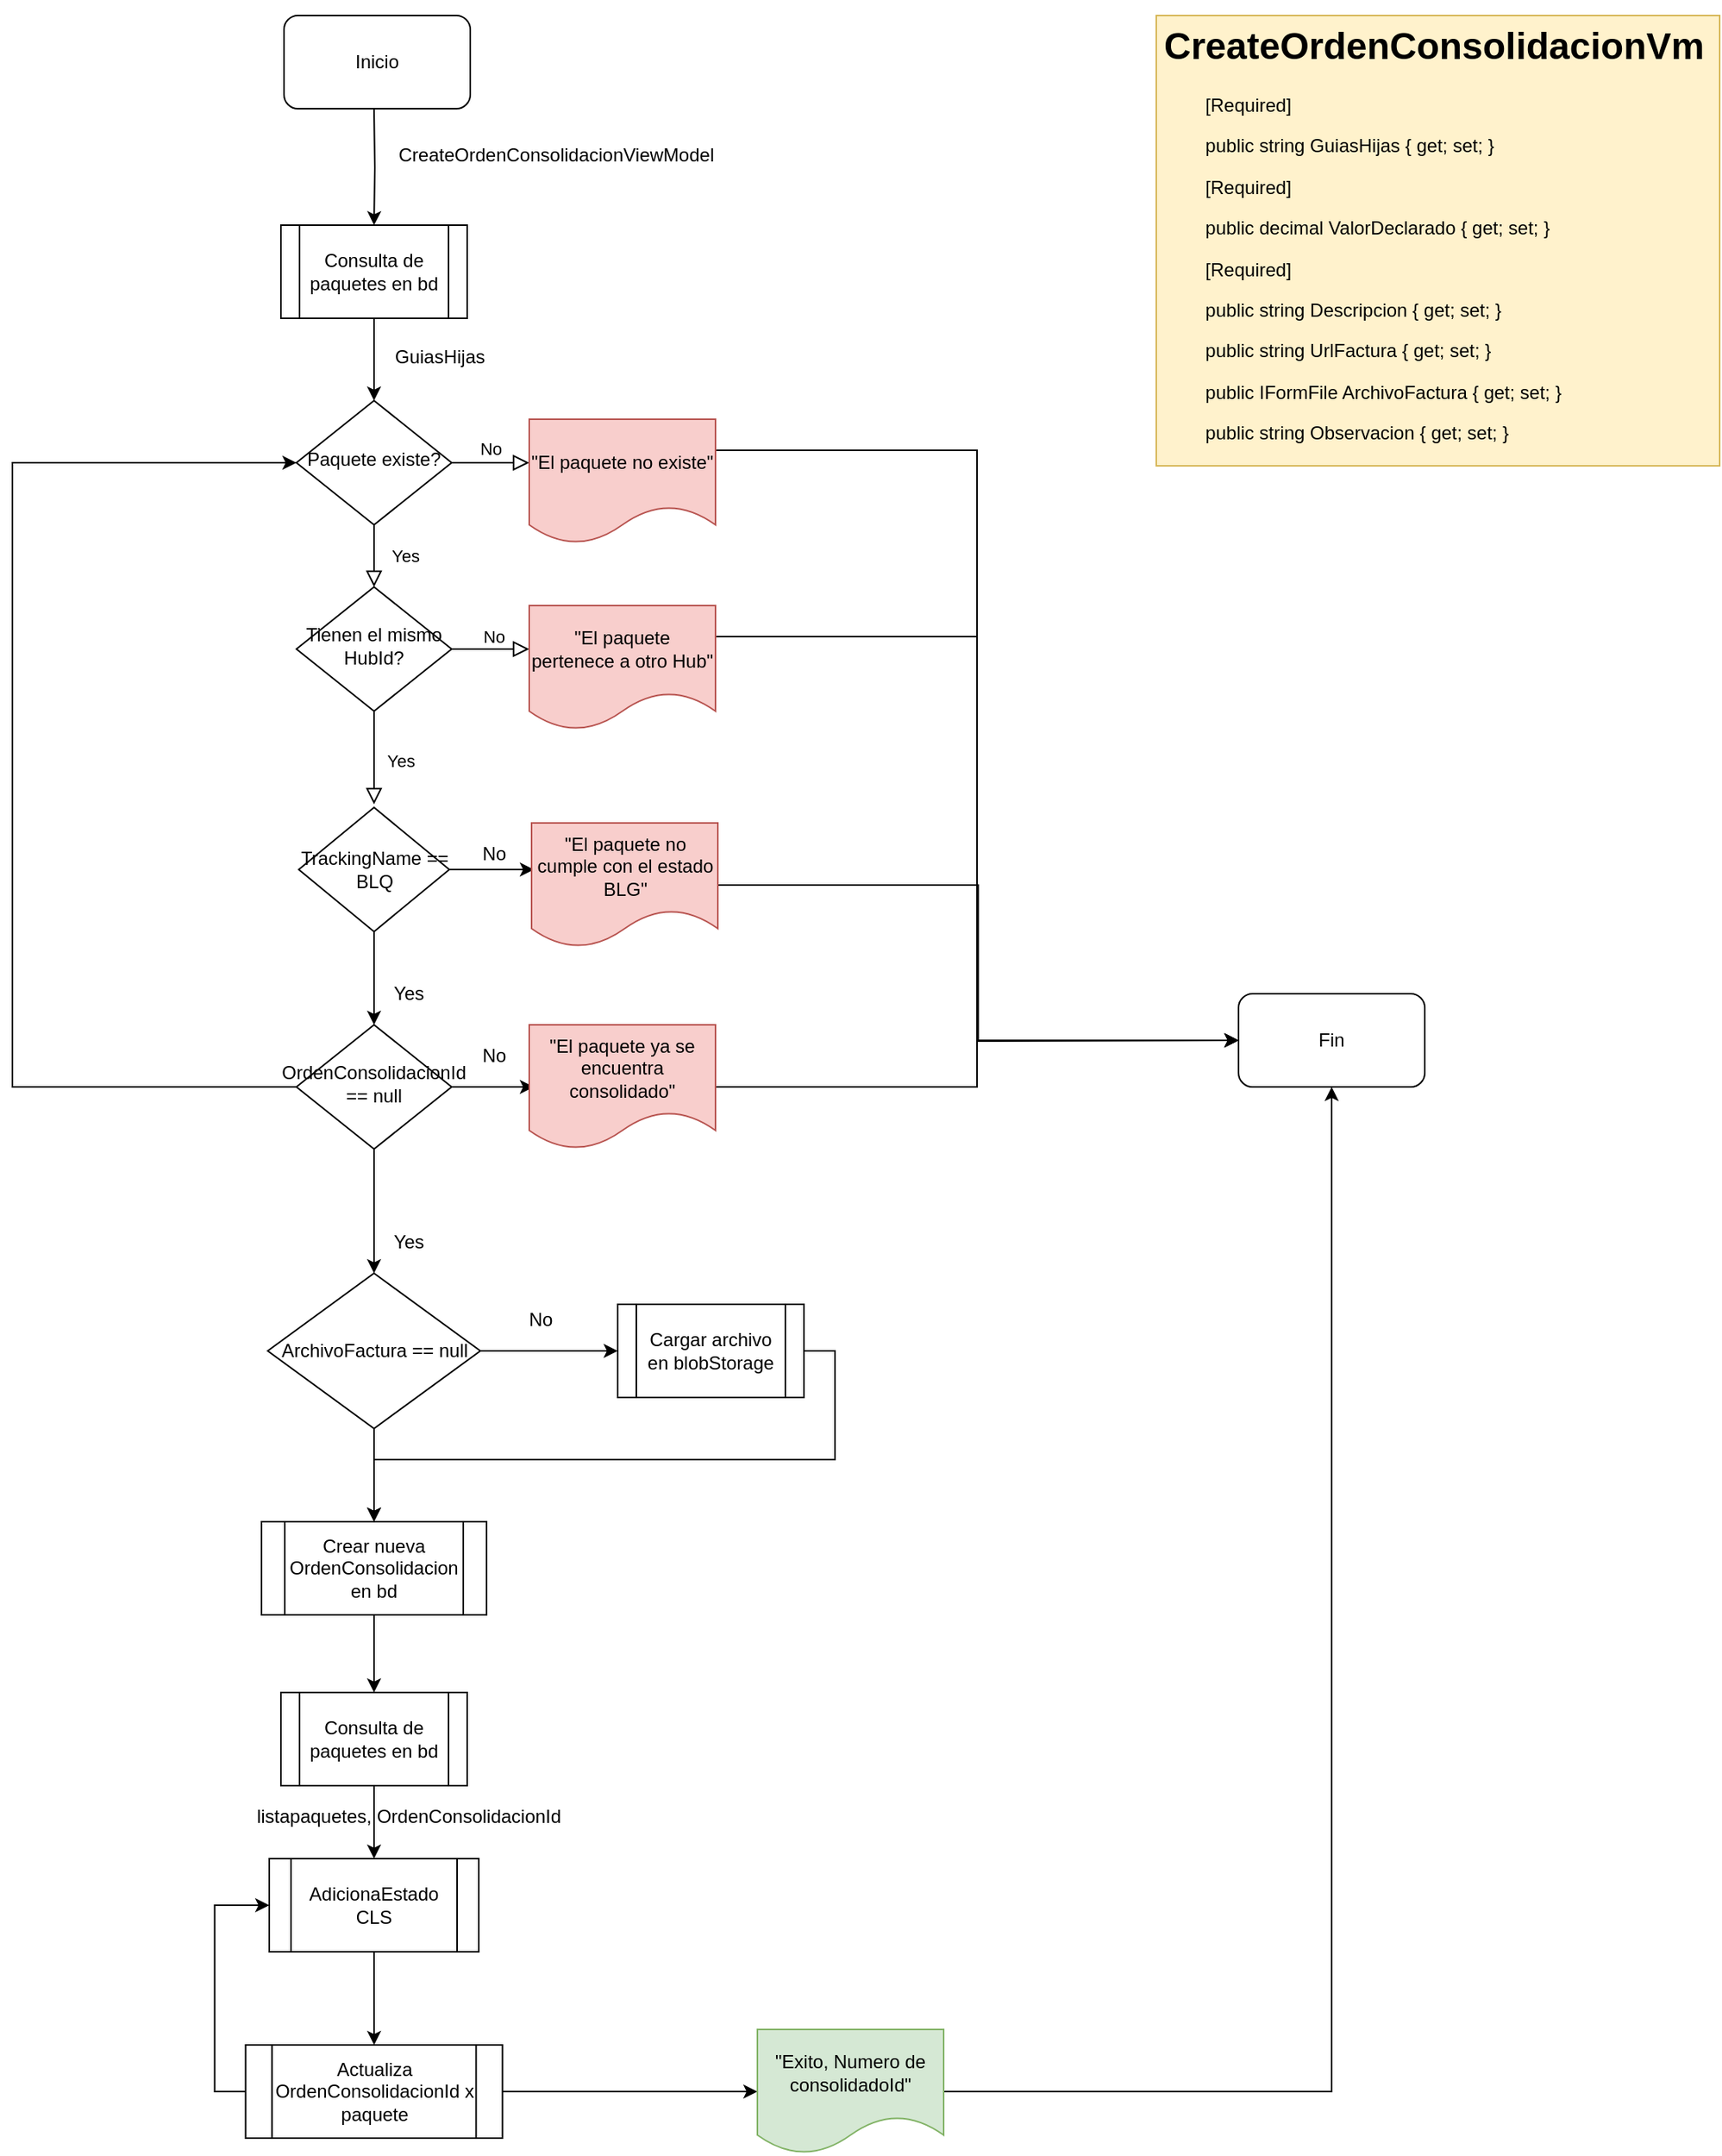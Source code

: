 <mxfile version="16.6.4" type="github">
  <diagram id="C5RBs43oDa-KdzZeNtuy" name="Page-1">
    <mxGraphModel dx="1308" dy="717" grid="1" gridSize="10" guides="1" tooltips="1" connect="1" arrows="1" fold="1" page="1" pageScale="1" pageWidth="827" pageHeight="1169" math="0" shadow="0">
      <root>
        <mxCell id="WIyWlLk6GJQsqaUBKTNV-0" />
        <mxCell id="WIyWlLk6GJQsqaUBKTNV-1" parent="WIyWlLk6GJQsqaUBKTNV-0" />
        <mxCell id="WIyWlLk6GJQsqaUBKTNV-4" value="Yes" style="rounded=0;html=1;jettySize=auto;orthogonalLoop=1;fontSize=11;endArrow=block;endFill=0;endSize=8;strokeWidth=1;shadow=0;labelBackgroundColor=none;edgeStyle=orthogonalEdgeStyle;" parent="WIyWlLk6GJQsqaUBKTNV-1" source="WIyWlLk6GJQsqaUBKTNV-6" target="WIyWlLk6GJQsqaUBKTNV-10" edge="1">
          <mxGeometry y="20" relative="1" as="geometry">
            <mxPoint as="offset" />
          </mxGeometry>
        </mxCell>
        <mxCell id="WIyWlLk6GJQsqaUBKTNV-5" value="No" style="edgeStyle=orthogonalEdgeStyle;rounded=0;html=1;jettySize=auto;orthogonalLoop=1;fontSize=11;endArrow=block;endFill=0;endSize=8;strokeWidth=1;shadow=0;labelBackgroundColor=none;" parent="WIyWlLk6GJQsqaUBKTNV-1" source="WIyWlLk6GJQsqaUBKTNV-6" edge="1">
          <mxGeometry y="10" relative="1" as="geometry">
            <mxPoint as="offset" />
            <mxPoint x="423" y="348" as="targetPoint" />
          </mxGeometry>
        </mxCell>
        <mxCell id="WIyWlLk6GJQsqaUBKTNV-6" value="Paquete existe?" style="rhombus;whiteSpace=wrap;html=1;shadow=0;fontFamily=Helvetica;fontSize=12;align=center;strokeWidth=1;spacing=6;spacingTop=-4;" parent="WIyWlLk6GJQsqaUBKTNV-1" vertex="1">
          <mxGeometry x="273" y="308" width="100" height="80" as="geometry" />
        </mxCell>
        <mxCell id="WIyWlLk6GJQsqaUBKTNV-8" value="No" style="rounded=0;html=1;jettySize=auto;orthogonalLoop=1;fontSize=11;endArrow=block;endFill=0;endSize=8;strokeWidth=1;shadow=0;labelBackgroundColor=none;edgeStyle=orthogonalEdgeStyle;" parent="WIyWlLk6GJQsqaUBKTNV-1" source="WIyWlLk6GJQsqaUBKTNV-10" edge="1">
          <mxGeometry x="-1" y="91" relative="1" as="geometry">
            <mxPoint x="-14" y="-48" as="offset" />
            <mxPoint x="323" y="568" as="targetPoint" />
          </mxGeometry>
        </mxCell>
        <mxCell id="WIyWlLk6GJQsqaUBKTNV-9" value="Yes" style="edgeStyle=orthogonalEdgeStyle;rounded=0;html=1;jettySize=auto;orthogonalLoop=1;fontSize=11;endArrow=block;endFill=0;endSize=8;strokeWidth=1;shadow=0;labelBackgroundColor=none;" parent="WIyWlLk6GJQsqaUBKTNV-1" source="WIyWlLk6GJQsqaUBKTNV-10" edge="1">
          <mxGeometry x="-1" y="-79" relative="1" as="geometry">
            <mxPoint x="-33" y="-7" as="offset" />
            <mxPoint x="423" y="468" as="targetPoint" />
          </mxGeometry>
        </mxCell>
        <mxCell id="WIyWlLk6GJQsqaUBKTNV-10" value="Tienen el mismo HubId?" style="rhombus;whiteSpace=wrap;html=1;shadow=0;fontFamily=Helvetica;fontSize=12;align=center;strokeWidth=1;spacing=6;spacingTop=-4;" parent="WIyWlLk6GJQsqaUBKTNV-1" vertex="1">
          <mxGeometry x="273" y="428" width="100" height="80" as="geometry" />
        </mxCell>
        <mxCell id="3QjOyAH6PIGKioun0KRv-3" style="edgeStyle=orthogonalEdgeStyle;rounded=0;orthogonalLoop=1;jettySize=auto;html=1;exitX=0.5;exitY=1;exitDx=0;exitDy=0;" edge="1" parent="WIyWlLk6GJQsqaUBKTNV-1" target="3QjOyAH6PIGKioun0KRv-2">
          <mxGeometry relative="1" as="geometry">
            <mxPoint x="323" y="120" as="sourcePoint" />
          </mxGeometry>
        </mxCell>
        <mxCell id="3QjOyAH6PIGKioun0KRv-7" style="edgeStyle=orthogonalEdgeStyle;rounded=0;orthogonalLoop=1;jettySize=auto;html=1;" edge="1" parent="WIyWlLk6GJQsqaUBKTNV-1" source="3QjOyAH6PIGKioun0KRv-2" target="WIyWlLk6GJQsqaUBKTNV-6">
          <mxGeometry relative="1" as="geometry" />
        </mxCell>
        <mxCell id="3QjOyAH6PIGKioun0KRv-2" value="Consulta de paquetes en bd" style="shape=process;whiteSpace=wrap;html=1;backgroundOutline=1;" vertex="1" parent="WIyWlLk6GJQsqaUBKTNV-1">
          <mxGeometry x="263" y="195" width="120" height="60" as="geometry" />
        </mxCell>
        <mxCell id="3QjOyAH6PIGKioun0KRv-4" value="CreateOrdenConsolidacionViewModel" style="text;html=1;align=center;verticalAlign=middle;resizable=0;points=[];autosize=1;strokeColor=none;fillColor=none;" vertex="1" parent="WIyWlLk6GJQsqaUBKTNV-1">
          <mxGeometry x="330" y="140" width="220" height="20" as="geometry" />
        </mxCell>
        <mxCell id="3QjOyAH6PIGKioun0KRv-11" style="edgeStyle=orthogonalEdgeStyle;rounded=0;orthogonalLoop=1;jettySize=auto;html=1;exitX=1;exitY=0.5;exitDx=0;exitDy=0;" edge="1" parent="WIyWlLk6GJQsqaUBKTNV-1" source="3QjOyAH6PIGKioun0KRv-8">
          <mxGeometry relative="1" as="geometry">
            <mxPoint x="426" y="610" as="targetPoint" />
          </mxGeometry>
        </mxCell>
        <mxCell id="3QjOyAH6PIGKioun0KRv-12" style="edgeStyle=orthogonalEdgeStyle;rounded=0;orthogonalLoop=1;jettySize=auto;html=1;exitX=0.5;exitY=1;exitDx=0;exitDy=0;entryX=0.5;entryY=0;entryDx=0;entryDy=0;" edge="1" parent="WIyWlLk6GJQsqaUBKTNV-1" source="3QjOyAH6PIGKioun0KRv-8" target="3QjOyAH6PIGKioun0KRv-10">
          <mxGeometry relative="1" as="geometry" />
        </mxCell>
        <mxCell id="3QjOyAH6PIGKioun0KRv-8" value="TrackingName == BLQ" style="rhombus;whiteSpace=wrap;html=1;" vertex="1" parent="WIyWlLk6GJQsqaUBKTNV-1">
          <mxGeometry x="274.5" y="570" width="97" height="80" as="geometry" />
        </mxCell>
        <mxCell id="3QjOyAH6PIGKioun0KRv-17" style="edgeStyle=orthogonalEdgeStyle;rounded=0;orthogonalLoop=1;jettySize=auto;html=1;exitX=1;exitY=0.5;exitDx=0;exitDy=0;entryX=0;entryY=0.5;entryDx=0;entryDy=0;" edge="1" parent="WIyWlLk6GJQsqaUBKTNV-1" source="3QjOyAH6PIGKioun0KRv-10">
          <mxGeometry relative="1" as="geometry">
            <mxPoint x="426" y="750" as="targetPoint" />
          </mxGeometry>
        </mxCell>
        <mxCell id="3QjOyAH6PIGKioun0KRv-20" style="edgeStyle=orthogonalEdgeStyle;rounded=0;orthogonalLoop=1;jettySize=auto;html=1;exitX=0.5;exitY=1;exitDx=0;exitDy=0;" edge="1" parent="WIyWlLk6GJQsqaUBKTNV-1" source="3QjOyAH6PIGKioun0KRv-10">
          <mxGeometry relative="1" as="geometry">
            <mxPoint x="323" y="870" as="targetPoint" />
          </mxGeometry>
        </mxCell>
        <mxCell id="3QjOyAH6PIGKioun0KRv-21" style="edgeStyle=orthogonalEdgeStyle;rounded=0;orthogonalLoop=1;jettySize=auto;html=1;exitX=0;exitY=0.5;exitDx=0;exitDy=0;entryX=0;entryY=0.5;entryDx=0;entryDy=0;" edge="1" parent="WIyWlLk6GJQsqaUBKTNV-1" source="3QjOyAH6PIGKioun0KRv-10" target="WIyWlLk6GJQsqaUBKTNV-6">
          <mxGeometry relative="1" as="geometry">
            <Array as="points">
              <mxPoint x="90" y="750" />
              <mxPoint x="90" y="348" />
            </Array>
          </mxGeometry>
        </mxCell>
        <mxCell id="3QjOyAH6PIGKioun0KRv-10" value="OrdenConsolidacionId == null" style="rhombus;whiteSpace=wrap;html=1;shadow=0;fontFamily=Helvetica;fontSize=12;align=center;strokeWidth=1;spacing=6;spacingTop=-4;" vertex="1" parent="WIyWlLk6GJQsqaUBKTNV-1">
          <mxGeometry x="273" y="710" width="100" height="80" as="geometry" />
        </mxCell>
        <mxCell id="3QjOyAH6PIGKioun0KRv-14" value="Yes" style="text;html=1;align=center;verticalAlign=middle;resizable=0;points=[];autosize=1;strokeColor=none;fillColor=none;" vertex="1" parent="WIyWlLk6GJQsqaUBKTNV-1">
          <mxGeometry x="330" y="680" width="30" height="20" as="geometry" />
        </mxCell>
        <mxCell id="3QjOyAH6PIGKioun0KRv-18" value="No" style="text;html=1;align=center;verticalAlign=middle;resizable=0;points=[];autosize=1;strokeColor=none;fillColor=none;" vertex="1" parent="WIyWlLk6GJQsqaUBKTNV-1">
          <mxGeometry x="385" y="720" width="30" height="20" as="geometry" />
        </mxCell>
        <mxCell id="3QjOyAH6PIGKioun0KRv-19" value="No" style="text;html=1;align=center;verticalAlign=middle;resizable=0;points=[];autosize=1;strokeColor=none;fillColor=none;" vertex="1" parent="WIyWlLk6GJQsqaUBKTNV-1">
          <mxGeometry x="385" y="590" width="30" height="20" as="geometry" />
        </mxCell>
        <mxCell id="3QjOyAH6PIGKioun0KRv-33" style="edgeStyle=orthogonalEdgeStyle;rounded=0;orthogonalLoop=1;jettySize=auto;html=1;exitX=0.5;exitY=1;exitDx=0;exitDy=0;" edge="1" parent="WIyWlLk6GJQsqaUBKTNV-1" source="3QjOyAH6PIGKioun0KRv-27">
          <mxGeometry relative="1" as="geometry">
            <mxPoint x="323" y="1030" as="targetPoint" />
          </mxGeometry>
        </mxCell>
        <mxCell id="3QjOyAH6PIGKioun0KRv-36" style="edgeStyle=orthogonalEdgeStyle;rounded=0;orthogonalLoop=1;jettySize=auto;html=1;exitX=1;exitY=0.5;exitDx=0;exitDy=0;entryX=0;entryY=0.5;entryDx=0;entryDy=0;" edge="1" parent="WIyWlLk6GJQsqaUBKTNV-1" source="3QjOyAH6PIGKioun0KRv-27" target="3QjOyAH6PIGKioun0KRv-35">
          <mxGeometry relative="1" as="geometry" />
        </mxCell>
        <mxCell id="3QjOyAH6PIGKioun0KRv-27" value="ArchivoFactura == null" style="rhombus;whiteSpace=wrap;html=1;" vertex="1" parent="WIyWlLk6GJQsqaUBKTNV-1">
          <mxGeometry x="254.5" y="870" width="137" height="100" as="geometry" />
        </mxCell>
        <mxCell id="3QjOyAH6PIGKioun0KRv-28" value="&lt;h1&gt;CreateOrdenConsolidacionVm&lt;/h1&gt;&lt;p&gt;&amp;nbsp; &amp;nbsp; &amp;nbsp; &amp;nbsp; [Required]&lt;/p&gt;&lt;p&gt;&amp;nbsp; &amp;nbsp; &amp;nbsp; &amp;nbsp; public string GuiasHijas { get; set; }&lt;/p&gt;&lt;p&gt;&amp;nbsp; &amp;nbsp; &amp;nbsp; &amp;nbsp; [Required]&lt;/p&gt;&lt;p&gt;&amp;nbsp; &amp;nbsp; &amp;nbsp; &amp;nbsp; public decimal ValorDeclarado { get; set; }&lt;/p&gt;&lt;p&gt;&amp;nbsp; &amp;nbsp; &amp;nbsp; &amp;nbsp; [Required]&lt;/p&gt;&lt;p&gt;&amp;nbsp; &amp;nbsp; &amp;nbsp; &amp;nbsp; public string Descripcion { get; set; }&lt;/p&gt;&lt;p&gt;&amp;nbsp; &amp;nbsp; &amp;nbsp; &amp;nbsp; public string UrlFactura { get; set; }&lt;/p&gt;&lt;p&gt;&amp;nbsp; &amp;nbsp; &amp;nbsp; &amp;nbsp; public IFormFile ArchivoFactura { get; set; }&lt;/p&gt;&lt;p&gt;&amp;nbsp; &amp;nbsp; &amp;nbsp; &amp;nbsp; public string Observacion { get; set; }&lt;/p&gt;" style="text;html=1;strokeColor=#d6b656;fillColor=#fff2cc;spacing=5;spacingTop=-20;whiteSpace=wrap;overflow=hidden;rounded=0;" vertex="1" parent="WIyWlLk6GJQsqaUBKTNV-1">
          <mxGeometry x="827" y="60" width="363" height="290" as="geometry" />
        </mxCell>
        <mxCell id="3QjOyAH6PIGKioun0KRv-30" value="GuiasHijas" style="text;html=1;align=center;verticalAlign=middle;resizable=0;points=[];autosize=1;strokeColor=none;fillColor=none;" vertex="1" parent="WIyWlLk6GJQsqaUBKTNV-1">
          <mxGeometry x="330" y="270" width="70" height="20" as="geometry" />
        </mxCell>
        <mxCell id="3QjOyAH6PIGKioun0KRv-31" value="Inicio" style="rounded=1;whiteSpace=wrap;html=1;" vertex="1" parent="WIyWlLk6GJQsqaUBKTNV-1">
          <mxGeometry x="265" y="60" width="120" height="60" as="geometry" />
        </mxCell>
        <mxCell id="3QjOyAH6PIGKioun0KRv-32" value="Yes" style="text;html=1;align=center;verticalAlign=middle;resizable=0;points=[];autosize=1;strokeColor=none;fillColor=none;" vertex="1" parent="WIyWlLk6GJQsqaUBKTNV-1">
          <mxGeometry x="330" y="840" width="30" height="20" as="geometry" />
        </mxCell>
        <mxCell id="3QjOyAH6PIGKioun0KRv-39" style="edgeStyle=orthogonalEdgeStyle;rounded=0;orthogonalLoop=1;jettySize=auto;html=1;exitX=1;exitY=0.5;exitDx=0;exitDy=0;entryX=0.5;entryY=0;entryDx=0;entryDy=0;" edge="1" parent="WIyWlLk6GJQsqaUBKTNV-1" source="3QjOyAH6PIGKioun0KRv-35" target="3QjOyAH6PIGKioun0KRv-38">
          <mxGeometry relative="1" as="geometry" />
        </mxCell>
        <mxCell id="3QjOyAH6PIGKioun0KRv-35" value="Cargar archivo en blobStorage" style="shape=process;whiteSpace=wrap;html=1;backgroundOutline=1;" vertex="1" parent="WIyWlLk6GJQsqaUBKTNV-1">
          <mxGeometry x="480" y="890" width="120" height="60" as="geometry" />
        </mxCell>
        <mxCell id="3QjOyAH6PIGKioun0KRv-37" value="No" style="text;html=1;align=center;verticalAlign=middle;resizable=0;points=[];autosize=1;strokeColor=none;fillColor=none;" vertex="1" parent="WIyWlLk6GJQsqaUBKTNV-1">
          <mxGeometry x="415" y="890" width="30" height="20" as="geometry" />
        </mxCell>
        <mxCell id="3QjOyAH6PIGKioun0KRv-46" style="edgeStyle=orthogonalEdgeStyle;rounded=0;orthogonalLoop=1;jettySize=auto;html=1;exitX=0.5;exitY=1;exitDx=0;exitDy=0;entryX=0.5;entryY=0;entryDx=0;entryDy=0;" edge="1" parent="WIyWlLk6GJQsqaUBKTNV-1" source="3QjOyAH6PIGKioun0KRv-38" target="3QjOyAH6PIGKioun0KRv-45">
          <mxGeometry relative="1" as="geometry" />
        </mxCell>
        <mxCell id="3QjOyAH6PIGKioun0KRv-38" value="Crear nueva OrdenConsolidacion en bd" style="shape=process;whiteSpace=wrap;html=1;backgroundOutline=1;" vertex="1" parent="WIyWlLk6GJQsqaUBKTNV-1">
          <mxGeometry x="250.5" y="1030" width="145" height="60" as="geometry" />
        </mxCell>
        <mxCell id="3QjOyAH6PIGKioun0KRv-43" style="edgeStyle=orthogonalEdgeStyle;rounded=0;orthogonalLoop=1;jettySize=auto;html=1;exitX=0.5;exitY=1;exitDx=0;exitDy=0;" edge="1" parent="WIyWlLk6GJQsqaUBKTNV-1" source="3QjOyAH6PIGKioun0KRv-40" target="3QjOyAH6PIGKioun0KRv-41">
          <mxGeometry relative="1" as="geometry" />
        </mxCell>
        <mxCell id="3QjOyAH6PIGKioun0KRv-40" value="AdicionaEstado CLS" style="shape=process;whiteSpace=wrap;html=1;backgroundOutline=1;" vertex="1" parent="WIyWlLk6GJQsqaUBKTNV-1">
          <mxGeometry x="255.5" y="1247" width="135" height="60" as="geometry" />
        </mxCell>
        <mxCell id="3QjOyAH6PIGKioun0KRv-44" style="edgeStyle=orthogonalEdgeStyle;rounded=0;orthogonalLoop=1;jettySize=auto;html=1;exitX=0;exitY=0.5;exitDx=0;exitDy=0;entryX=0;entryY=0.5;entryDx=0;entryDy=0;" edge="1" parent="WIyWlLk6GJQsqaUBKTNV-1" source="3QjOyAH6PIGKioun0KRv-41" target="3QjOyAH6PIGKioun0KRv-40">
          <mxGeometry relative="1" as="geometry" />
        </mxCell>
        <mxCell id="3QjOyAH6PIGKioun0KRv-50" style="edgeStyle=orthogonalEdgeStyle;rounded=0;orthogonalLoop=1;jettySize=auto;html=1;exitX=1;exitY=0.5;exitDx=0;exitDy=0;entryX=0;entryY=0.5;entryDx=0;entryDy=0;" edge="1" parent="WIyWlLk6GJQsqaUBKTNV-1" source="3QjOyAH6PIGKioun0KRv-41">
          <mxGeometry relative="1" as="geometry">
            <mxPoint x="570" y="1397" as="targetPoint" />
          </mxGeometry>
        </mxCell>
        <mxCell id="3QjOyAH6PIGKioun0KRv-41" value="Actualiza OrdenConsolidacionId x paquete" style="shape=process;whiteSpace=wrap;html=1;backgroundOutline=1;" vertex="1" parent="WIyWlLk6GJQsqaUBKTNV-1">
          <mxGeometry x="240.25" y="1367" width="165.5" height="60" as="geometry" />
        </mxCell>
        <mxCell id="3QjOyAH6PIGKioun0KRv-47" style="edgeStyle=orthogonalEdgeStyle;rounded=0;orthogonalLoop=1;jettySize=auto;html=1;exitX=0.5;exitY=1;exitDx=0;exitDy=0;entryX=0.5;entryY=0;entryDx=0;entryDy=0;" edge="1" parent="WIyWlLk6GJQsqaUBKTNV-1" source="3QjOyAH6PIGKioun0KRv-45" target="3QjOyAH6PIGKioun0KRv-40">
          <mxGeometry relative="1" as="geometry" />
        </mxCell>
        <mxCell id="3QjOyAH6PIGKioun0KRv-45" value="Consulta de paquetes en bd" style="shape=process;whiteSpace=wrap;html=1;backgroundOutline=1;" vertex="1" parent="WIyWlLk6GJQsqaUBKTNV-1">
          <mxGeometry x="263" y="1140" width="120" height="60" as="geometry" />
        </mxCell>
        <mxCell id="3QjOyAH6PIGKioun0KRv-48" value="listapaquetes, OrdenConsolidacionId" style="text;html=1;align=center;verticalAlign=middle;resizable=0;points=[];autosize=1;strokeColor=none;fillColor=none;" vertex="1" parent="WIyWlLk6GJQsqaUBKTNV-1">
          <mxGeometry x="240.25" y="1210" width="210" height="20" as="geometry" />
        </mxCell>
        <mxCell id="3QjOyAH6PIGKioun0KRv-58" style="edgeStyle=orthogonalEdgeStyle;rounded=0;orthogonalLoop=1;jettySize=auto;html=1;exitX=1;exitY=0.25;exitDx=0;exitDy=0;entryX=0;entryY=0.5;entryDx=0;entryDy=0;" edge="1" parent="WIyWlLk6GJQsqaUBKTNV-1" source="3QjOyAH6PIGKioun0KRv-53" target="3QjOyAH6PIGKioun0KRv-57">
          <mxGeometry relative="1" as="geometry" />
        </mxCell>
        <mxCell id="3QjOyAH6PIGKioun0KRv-53" value="&quot;El paquete no existe&quot;" style="shape=document;whiteSpace=wrap;html=1;boundedLbl=1;fillColor=#f8cecc;strokeColor=#b85450;" vertex="1" parent="WIyWlLk6GJQsqaUBKTNV-1">
          <mxGeometry x="423" y="320" width="120" height="80" as="geometry" />
        </mxCell>
        <mxCell id="3QjOyAH6PIGKioun0KRv-59" style="edgeStyle=orthogonalEdgeStyle;rounded=0;orthogonalLoop=1;jettySize=auto;html=1;exitX=1;exitY=0.25;exitDx=0;exitDy=0;entryX=0;entryY=0.5;entryDx=0;entryDy=0;" edge="1" parent="WIyWlLk6GJQsqaUBKTNV-1" source="3QjOyAH6PIGKioun0KRv-54" target="3QjOyAH6PIGKioun0KRv-57">
          <mxGeometry relative="1" as="geometry" />
        </mxCell>
        <mxCell id="3QjOyAH6PIGKioun0KRv-54" value="&quot;El paquete pertenece a otro Hub&quot;" style="shape=document;whiteSpace=wrap;html=1;boundedLbl=1;fillColor=#f8cecc;strokeColor=#b85450;" vertex="1" parent="WIyWlLk6GJQsqaUBKTNV-1">
          <mxGeometry x="423" y="440" width="120" height="80" as="geometry" />
        </mxCell>
        <mxCell id="3QjOyAH6PIGKioun0KRv-60" style="edgeStyle=orthogonalEdgeStyle;rounded=0;orthogonalLoop=1;jettySize=auto;html=1;exitX=1;exitY=0.5;exitDx=0;exitDy=0;entryX=0;entryY=0.5;entryDx=0;entryDy=0;" edge="1" parent="WIyWlLk6GJQsqaUBKTNV-1" source="3QjOyAH6PIGKioun0KRv-55" target="3QjOyAH6PIGKioun0KRv-57">
          <mxGeometry relative="1" as="geometry" />
        </mxCell>
        <mxCell id="3QjOyAH6PIGKioun0KRv-55" value="&quot;El paquete no cumple con el estado BLG&quot;" style="shape=document;whiteSpace=wrap;html=1;boundedLbl=1;fillColor=#f8cecc;strokeColor=#b85450;" vertex="1" parent="WIyWlLk6GJQsqaUBKTNV-1">
          <mxGeometry x="424.5" y="580" width="120" height="80" as="geometry" />
        </mxCell>
        <mxCell id="3QjOyAH6PIGKioun0KRv-61" style="edgeStyle=orthogonalEdgeStyle;rounded=0;orthogonalLoop=1;jettySize=auto;html=1;" edge="1" parent="WIyWlLk6GJQsqaUBKTNV-1" source="3QjOyAH6PIGKioun0KRv-56">
          <mxGeometry relative="1" as="geometry">
            <mxPoint x="880" y="720" as="targetPoint" />
          </mxGeometry>
        </mxCell>
        <mxCell id="3QjOyAH6PIGKioun0KRv-56" value="&quot;El paquete ya se encuentra consolidado&quot;" style="shape=document;whiteSpace=wrap;html=1;boundedLbl=1;fillColor=#f8cecc;strokeColor=#b85450;" vertex="1" parent="WIyWlLk6GJQsqaUBKTNV-1">
          <mxGeometry x="423" y="710" width="120" height="80" as="geometry" />
        </mxCell>
        <mxCell id="3QjOyAH6PIGKioun0KRv-57" value="Fin" style="rounded=1;whiteSpace=wrap;html=1;" vertex="1" parent="WIyWlLk6GJQsqaUBKTNV-1">
          <mxGeometry x="880" y="690" width="120" height="60" as="geometry" />
        </mxCell>
        <mxCell id="3QjOyAH6PIGKioun0KRv-63" style="edgeStyle=orthogonalEdgeStyle;rounded=0;orthogonalLoop=1;jettySize=auto;html=1;exitX=1;exitY=0.5;exitDx=0;exitDy=0;entryX=0.5;entryY=1;entryDx=0;entryDy=0;" edge="1" parent="WIyWlLk6GJQsqaUBKTNV-1" source="3QjOyAH6PIGKioun0KRv-62" target="3QjOyAH6PIGKioun0KRv-57">
          <mxGeometry relative="1" as="geometry" />
        </mxCell>
        <mxCell id="3QjOyAH6PIGKioun0KRv-62" value="&quot;Exito, Numero de consolidadoId&quot;" style="shape=document;whiteSpace=wrap;html=1;boundedLbl=1;fillColor=#d5e8d4;strokeColor=#82b366;" vertex="1" parent="WIyWlLk6GJQsqaUBKTNV-1">
          <mxGeometry x="570" y="1357" width="120" height="80" as="geometry" />
        </mxCell>
      </root>
    </mxGraphModel>
  </diagram>
</mxfile>
